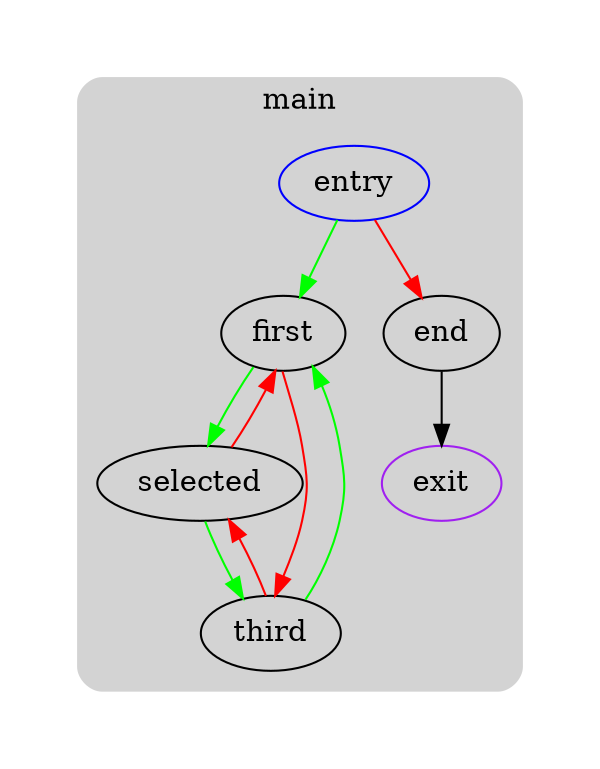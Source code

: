digraph G {
  compound=true
  subgraph cluster_ {
    peripheries=0
    margin=10
    subgraph cluster_0_wrapper {
      peripheries=0
      margin=15
      subgraph cluster_0 {
        label="main"
        color=darkgray
        style=rounded
        bgcolor=lightgray
        margin=10
        cluster_0_0[label="entry",shape=oval,color=blue,rank=source]
        cluster_0_1[label="first",shape=oval]
        cluster_0_2[label="selected",shape=oval]
        cluster_0_3[label="third",shape=oval]
        cluster_0_4[label="end",shape=oval]
        cluster_0_exit[label=exit,color=purple,rank=sink]
        cluster_0_0 -> cluster_0_1 [color=green]
        cluster_0_0 -> cluster_0_4 [color=red]
        cluster_0_1 -> cluster_0_2 [color=green]
        cluster_0_1 -> cluster_0_3 [color=red]
        cluster_0_2 -> cluster_0_3 [color=green]
        cluster_0_2 -> cluster_0_1 [color=red]
        cluster_0_3 -> cluster_0_1 [color=green]
        cluster_0_3 -> cluster_0_2 [color=red]
        cluster_0_4 -> cluster_0_exit [color=black]
      }
    }
  }
}
